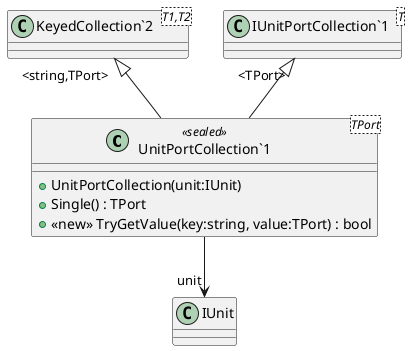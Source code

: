 @startuml
class "UnitPortCollection`1"<TPort> <<sealed>> {
    + UnitPortCollection(unit:IUnit)
    + Single() : TPort
    + <<new>> TryGetValue(key:string, value:TPort) : bool
}
class "KeyedCollection`2"<T1,T2> {
}
class "IUnitPortCollection`1"<T> {
}
"KeyedCollection`2" "<string,TPort>" <|-- "UnitPortCollection`1"
"IUnitPortCollection`1" "<TPort>" <|-- "UnitPortCollection`1"
"UnitPortCollection`1" --> "unit" IUnit
@enduml
